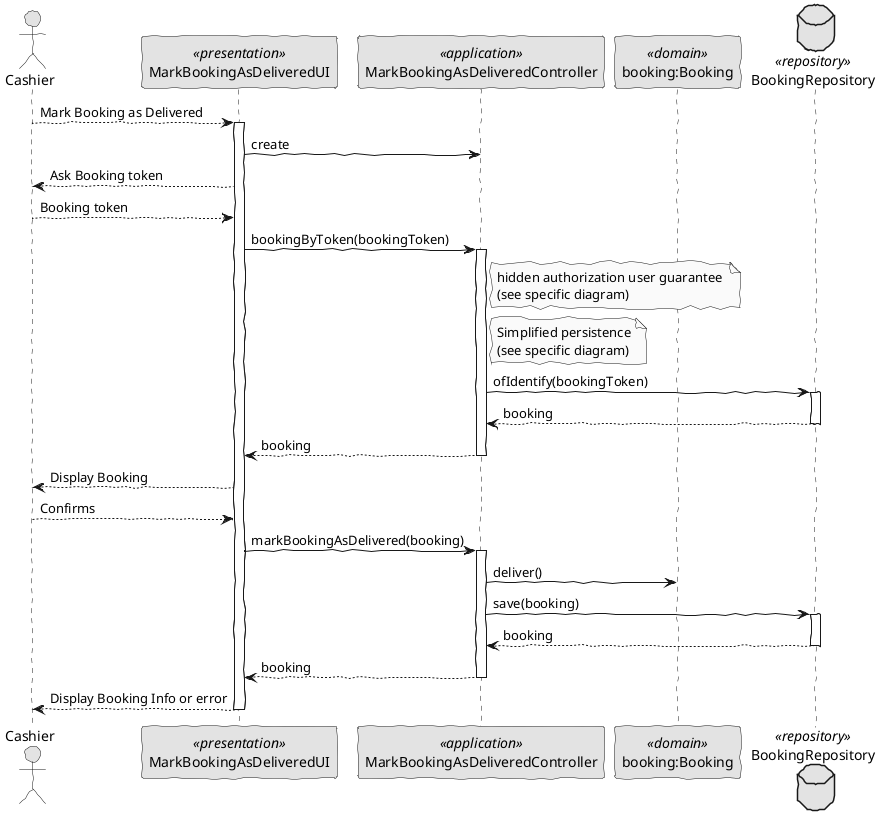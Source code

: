 @startuml
skinparam handwritten true
skinparam monochrome true
skinparam packageStyle rect
skinparam defaultFontName FG Virgil
skinparam shadowing false

actor Cashier as Actor
participant MarkBookingAsDeliveredUI as UI <<presentation>>
participant MarkBookingAsDeliveredController as Controller <<application>>
participant "booking:Booking" as Domain <<domain>>
database BookingRepository as bookRepository <<repository>>

Actor --> UI: Mark Booking as Delivered
activate UI
    UI -> Controller: create

    UI --> Actor: Ask Booking token
    Actor --> UI: Booking token

    UI -> Controller: bookingByToken(bookingToken)
    activate Controller

        note right of Controller : hidden authorization user guarantee \n(see specific diagram)

            note right of Controller : Simplified persistence\n(see specific diagram)

            Controller -> bookRepository: ofIdentify(bookingToken)
            activate bookRepository

        bookRepository --> Controller: booking
        deactivate bookRepository

    Controller-->UI: booking
    deactivate Controller

    UI --> Actor: Display Booking
    Actor --> UI: Confirms

    UI -> Controller: markBookingAsDelivered(booking)
    activate Controller

        Controller -> Domain : deliver()

        Controller -> bookRepository: save(booking)
        activate bookRepository

        bookRepository --> Controller: booking
        deactivate bookRepository

    Controller-->UI: booking
    deactivate Controller

UI-->Actor: Display Booking Info or error
deactivate UI
@enduml
